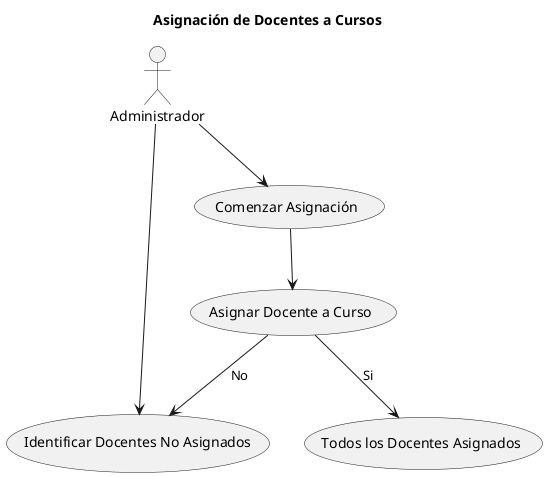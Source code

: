 @startuml
title Asignación de Docentes a Cursos

actor Administrador

Administrador --> (Identificar Docentes No Asignados)
Administrador --> (Comenzar Asignación)
(Comenzar Asignación) --> (Asignar Docente a Curso)
(Asignar Docente a Curso) --> (Todos los Docentes Asignados) : Si
(Asignar Docente a Curso) --> (Identificar Docentes No Asignados) : No

@enduml
